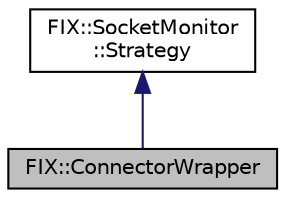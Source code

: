 digraph "FIX::ConnectorWrapper"
{
  edge [fontname="Helvetica",fontsize="10",labelfontname="Helvetica",labelfontsize="10"];
  node [fontname="Helvetica",fontsize="10",shape=record];
  Node0 [label="FIX::ConnectorWrapper",height=0.2,width=0.4,color="black", fillcolor="grey75", style="filled", fontcolor="black"];
  Node1 -> Node0 [dir="back",color="midnightblue",fontsize="10",style="solid",fontname="Helvetica"];
  Node1 [label="FIX::SocketMonitor\l::Strategy",height=0.2,width=0.4,color="black", fillcolor="white", style="filled",URL="$class_f_i_x_1_1_socket_monitor_1_1_strategy.html"];
}
